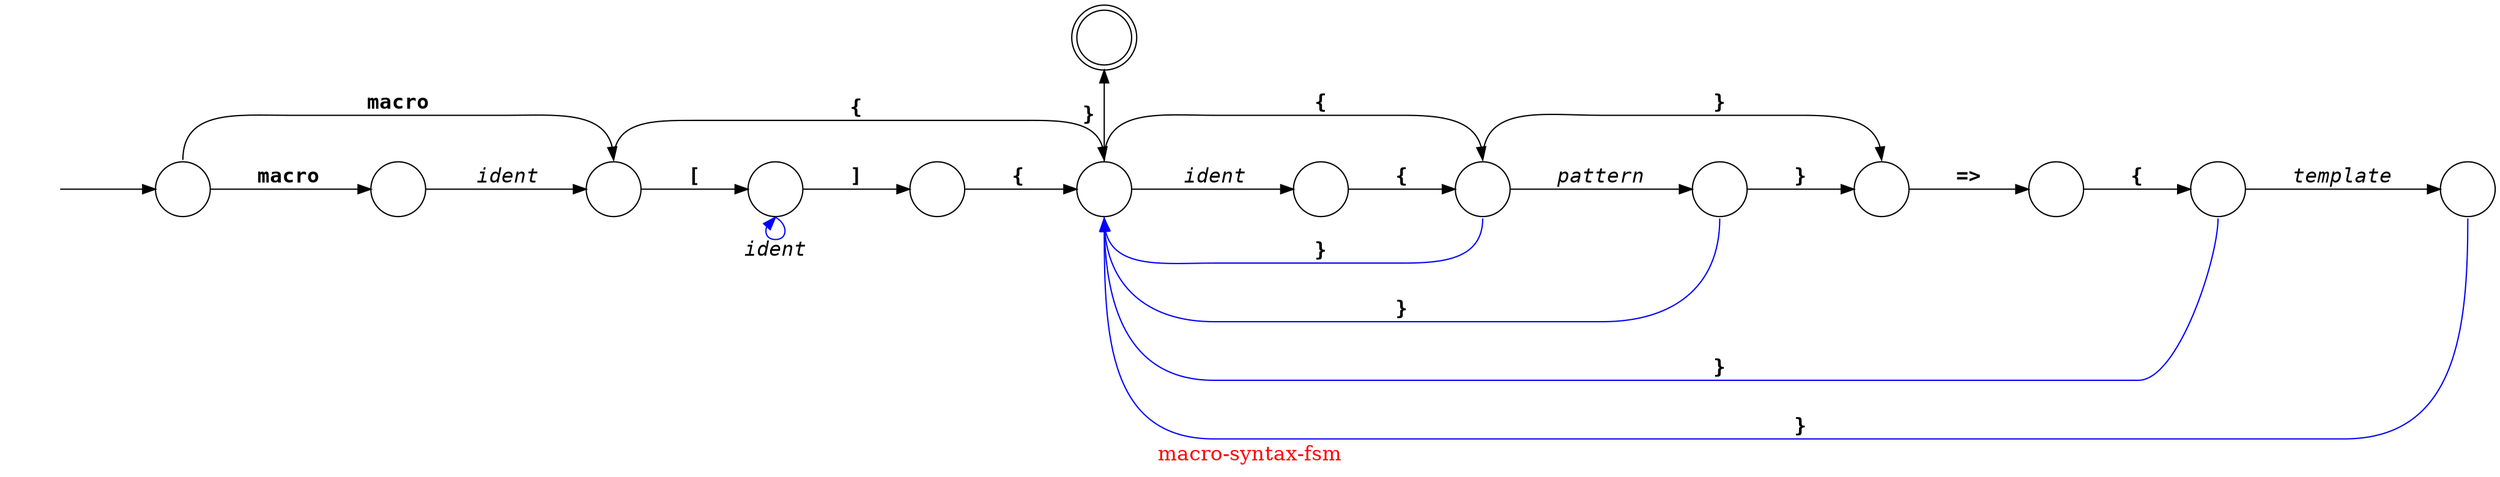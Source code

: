 // Copyright (C) 2007 - 2015 Robert Nielsen <robert@dakota.org>
//
// Licensed under the Apache License, Version 2.0 (the "License");
// you may not use this file except in compliance with the License.
// You may obtain a copy of the License at
//
//      http://www.apache.org/licenses/LICENSE-2.0
//
// Unless required by applicable law or agreed to in writing, software
// distributed under the License is distributed on an "AS IS" BASIS,
// WITHOUT WARRANTIES OR CONDITIONS OF ANY KIND, either express or implied.
// See the License for the specific language governing permissions and
// limitations under the License.

digraph "macro-syntax-fsm"
{
  graph [ label = "\G", fontcolor = red, fontsize = 16 ];
  graph [ rankdir = "LR",
          center = true,
          //size = "7.5,10",
          //page = "8.5,11",
          ];

  node [ shape = circle, width = 0.6, fontsize = 16 ];
  node [ label = "" ]; // comment out this line if you want the node names displayed

  // on OS X/darwin it wants Courier-Bold and Courier-Oblique
  edge [ fontname = "Courier-Bold", minlen = 2.0, fontsize = 16 ];

  00 [ style = invis ];
  14 [ shape = doublecircle ];

  00 -> 01 [ weight = 5.0 ];
  01 -> 02 [ label = "macro", weight = 5.0 ];
  01 -> 03 [ label = "macro", tailport = n, headport = n ];
  02 -> 03 [ label = "ident", weight = 5.0, fontname = "Courier-Oblique" ];
  03 -> 04 [ label = "[", weight = 5.0 ];
  03 -> 06 [ label = "{", tailport = n, headport = n ];
  04 -> 04 [ label = "ident", fontname = "Courier-Oblique" tailport = s, headport = s, dir = back, color = blue ];
  04 -> 05 [ label = "]", weight = 5.0 ];
  05 -> 06 [ label = "{", weight = 5.0 ];

  06 -> 07 [ label = "ident", weight = 5.0, fontname = "Courier-Oblique" ];
  06 -> 08 [ label = "{", tailport = n, headport = n ];
  07 -> 08 [ label = "{", weight = 5.0 ];
  08 -> 06 [ label = "}", headport = s, tailport = s, color = blue ]; // back
  
  08 -> 09 [ label = "pattern", weight = 5.0, fontname = "Courier-Oblique" ];
  08 -> 10 [ label = "}", tailport = n, headport = n ];
  09 -> 06 [ label = "}", headport = s, tailport = s, color = blue ]; // back

  09 -> 10 [ label = "}", weight = 5.0 ];
  10 -> 11 [ label = "=>", weight = 5.0 ];
  11 -> 12 [ label = "{", weight = 5.0 ];
  12 -> 13 [ label = "template", weight = 5.0, fontname = "Courier-Oblique" ];
  12 -> 06 [ label = "}", headport = s, tailport = s, color = blue ]; // back
  13 -> 06 [ label = "}", headport = s, tailport = s, color = blue ]; // back

  14 -> 06 [ label = "}", dir = back ]; //tailport = n, headport = s ]; // instead of dir = back
  subgraph { graph [ rank = same ]; 06; 14; }
}
